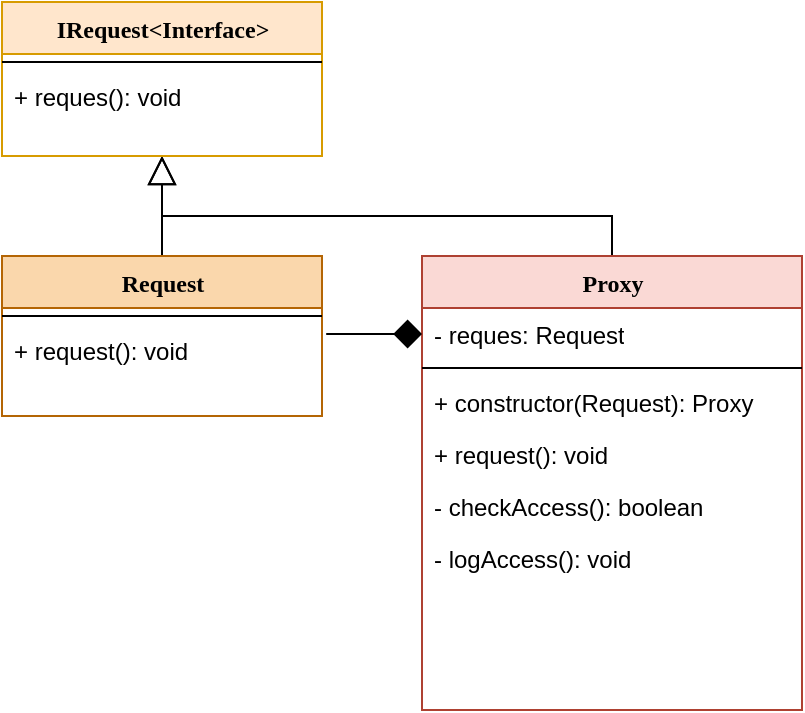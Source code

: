 <mxfile version="14.1.1" type="device"><diagram name="Page-1" id="9f46799a-70d6-7492-0946-bef42562c5a5"><mxGraphModel dx="1374" dy="774" grid="1" gridSize="10" guides="1" tooltips="1" connect="1" arrows="1" fold="1" page="1" pageScale="1" pageWidth="1100" pageHeight="850" background="#ffffff" math="0" shadow="0"><root><mxCell id="0"/><mxCell id="1" parent="0"/><mxCell id="daGaWA9qVVBBz1Taj5HJ-15" style="edgeStyle=orthogonalEdgeStyle;rounded=0;orthogonalLoop=1;jettySize=auto;html=1;exitX=0.5;exitY=1;exitDx=0;exitDy=0;entryX=0.5;entryY=0;entryDx=0;entryDy=0;endArrow=none;endFill=0;startArrow=block;startFill=0;startSize=12;" edge="1" parent="1" source="78961159f06e98e8-17" target="daGaWA9qVVBBz1Taj5HJ-1"><mxGeometry relative="1" as="geometry"/></mxCell><mxCell id="daGaWA9qVVBBz1Taj5HJ-16" style="edgeStyle=orthogonalEdgeStyle;rounded=0;orthogonalLoop=1;jettySize=auto;html=1;exitX=0.5;exitY=1;exitDx=0;exitDy=0;entryX=0.5;entryY=0;entryDx=0;entryDy=0;startArrow=block;startFill=0;startSize=12;endArrow=none;endFill=0;" edge="1" parent="1" source="78961159f06e98e8-17" target="daGaWA9qVVBBz1Taj5HJ-10"><mxGeometry relative="1" as="geometry"/></mxCell><mxCell id="78961159f06e98e8-17" value="IRequest&amp;lt;Interface&amp;gt;" style="swimlane;html=1;fontStyle=1;align=center;verticalAlign=top;childLayout=stackLayout;horizontal=1;startSize=26;horizontalStack=0;resizeParent=1;resizeLast=0;collapsible=1;marginBottom=0;swimlaneFillColor=#ffffff;rounded=0;shadow=0;comic=0;labelBackgroundColor=none;strokeWidth=1;fillColor=#ffe6cc;fontFamily=Verdana;fontSize=12;strokeColor=#d79b00;" parent="1" vertex="1"><mxGeometry x="90" y="83" width="160" height="77" as="geometry"/></mxCell><mxCell id="78961159f06e98e8-19" value="" style="line;html=1;strokeWidth=1;fillColor=none;align=left;verticalAlign=middle;spacingTop=-1;spacingLeft=3;spacingRight=3;rotatable=0;labelPosition=right;points=[];portConstraint=eastwest;" parent="78961159f06e98e8-17" vertex="1"><mxGeometry y="26" width="160" height="8" as="geometry"/></mxCell><mxCell id="78961159f06e98e8-20" value="+ reques(): void" style="text;html=1;strokeColor=none;fillColor=none;align=left;verticalAlign=top;spacingLeft=4;spacingRight=4;whiteSpace=wrap;overflow=hidden;rotatable=0;points=[[0,0.5],[1,0.5]];portConstraint=eastwest;" parent="78961159f06e98e8-17" vertex="1"><mxGeometry y="34" width="160" height="26" as="geometry"/></mxCell><mxCell id="daGaWA9qVVBBz1Taj5HJ-1" value="Request" style="swimlane;html=1;fontStyle=1;align=center;verticalAlign=top;childLayout=stackLayout;horizontal=1;startSize=26;horizontalStack=0;resizeParent=1;resizeLast=0;collapsible=1;marginBottom=0;swimlaneFillColor=#ffffff;rounded=0;shadow=0;comic=0;labelBackgroundColor=none;strokeWidth=1;fillColor=#fad7ac;fontFamily=Verdana;fontSize=12;strokeColor=#b46504;" vertex="1" parent="1"><mxGeometry x="90" y="210" width="160" height="80" as="geometry"/></mxCell><mxCell id="daGaWA9qVVBBz1Taj5HJ-7" value="" style="line;html=1;strokeWidth=1;fillColor=none;align=left;verticalAlign=middle;spacingTop=-1;spacingLeft=3;spacingRight=3;rotatable=0;labelPosition=right;points=[];portConstraint=eastwest;" vertex="1" parent="daGaWA9qVVBBz1Taj5HJ-1"><mxGeometry y="26" width="160" height="8" as="geometry"/></mxCell><mxCell id="daGaWA9qVVBBz1Taj5HJ-9" value="+ request(): void" style="text;html=1;strokeColor=none;fillColor=none;align=left;verticalAlign=top;spacingLeft=4;spacingRight=4;whiteSpace=wrap;overflow=hidden;rotatable=0;points=[[0,0.5],[1,0.5]];portConstraint=eastwest;" vertex="1" parent="daGaWA9qVVBBz1Taj5HJ-1"><mxGeometry y="34" width="160" height="26" as="geometry"/></mxCell><mxCell id="daGaWA9qVVBBz1Taj5HJ-10" value="Proxy" style="swimlane;html=1;fontStyle=1;align=center;verticalAlign=top;childLayout=stackLayout;horizontal=1;startSize=26;horizontalStack=0;resizeParent=1;resizeLast=0;collapsible=1;marginBottom=0;swimlaneFillColor=#ffffff;rounded=0;shadow=0;comic=0;labelBackgroundColor=none;strokeWidth=1;fillColor=#fad9d5;fontFamily=Verdana;fontSize=12;strokeColor=#ae4132;" vertex="1" parent="1"><mxGeometry x="300" y="210" width="190" height="227" as="geometry"/></mxCell><mxCell id="daGaWA9qVVBBz1Taj5HJ-11" value="- reques: Request" style="text;html=1;strokeColor=none;fillColor=none;align=left;verticalAlign=top;spacingLeft=4;spacingRight=4;whiteSpace=wrap;overflow=hidden;rotatable=0;points=[[0,0.5],[1,0.5]];portConstraint=eastwest;" vertex="1" parent="daGaWA9qVVBBz1Taj5HJ-10"><mxGeometry y="26" width="190" height="26" as="geometry"/></mxCell><mxCell id="daGaWA9qVVBBz1Taj5HJ-12" value="" style="line;html=1;strokeWidth=1;fillColor=none;align=left;verticalAlign=middle;spacingTop=-1;spacingLeft=3;spacingRight=3;rotatable=0;labelPosition=right;points=[];portConstraint=eastwest;" vertex="1" parent="daGaWA9qVVBBz1Taj5HJ-10"><mxGeometry y="52" width="190" height="8" as="geometry"/></mxCell><mxCell id="daGaWA9qVVBBz1Taj5HJ-13" value="+ constructor(Request): Proxy" style="text;html=1;strokeColor=none;fillColor=none;align=left;verticalAlign=top;spacingLeft=4;spacingRight=4;whiteSpace=wrap;overflow=hidden;rotatable=0;points=[[0,0.5],[1,0.5]];portConstraint=eastwest;" vertex="1" parent="daGaWA9qVVBBz1Taj5HJ-10"><mxGeometry y="60" width="190" height="26" as="geometry"/></mxCell><mxCell id="daGaWA9qVVBBz1Taj5HJ-21" value="+ request(): void" style="text;html=1;strokeColor=none;fillColor=none;align=left;verticalAlign=top;spacingLeft=4;spacingRight=4;whiteSpace=wrap;overflow=hidden;rotatable=0;points=[[0,0.5],[1,0.5]];portConstraint=eastwest;" vertex="1" parent="daGaWA9qVVBBz1Taj5HJ-10"><mxGeometry y="86" width="190" height="26" as="geometry"/></mxCell><mxCell id="daGaWA9qVVBBz1Taj5HJ-22" value="- checkAccess(): boolean" style="text;html=1;strokeColor=none;fillColor=none;align=left;verticalAlign=top;spacingLeft=4;spacingRight=4;whiteSpace=wrap;overflow=hidden;rotatable=0;points=[[0,0.5],[1,0.5]];portConstraint=eastwest;" vertex="1" parent="daGaWA9qVVBBz1Taj5HJ-10"><mxGeometry y="112" width="190" height="26" as="geometry"/></mxCell><mxCell id="daGaWA9qVVBBz1Taj5HJ-23" value="- logAccess(): void" style="text;html=1;strokeColor=none;fillColor=none;align=left;verticalAlign=top;spacingLeft=4;spacingRight=4;whiteSpace=wrap;overflow=hidden;rotatable=0;points=[[0,0.5],[1,0.5]];portConstraint=eastwest;" vertex="1" parent="daGaWA9qVVBBz1Taj5HJ-10"><mxGeometry y="138" width="190" height="26" as="geometry"/></mxCell><mxCell id="daGaWA9qVVBBz1Taj5HJ-20" style="edgeStyle=orthogonalEdgeStyle;rounded=0;orthogonalLoop=1;jettySize=auto;html=1;exitX=0;exitY=0.5;exitDx=0;exitDy=0;entryX=1.013;entryY=0.154;entryDx=0;entryDy=0;entryPerimeter=0;startArrow=diamond;startFill=1;startSize=12;endArrow=none;endFill=0;" edge="1" parent="1" source="daGaWA9qVVBBz1Taj5HJ-11" target="daGaWA9qVVBBz1Taj5HJ-9"><mxGeometry relative="1" as="geometry"/></mxCell></root></mxGraphModel></diagram></mxfile>